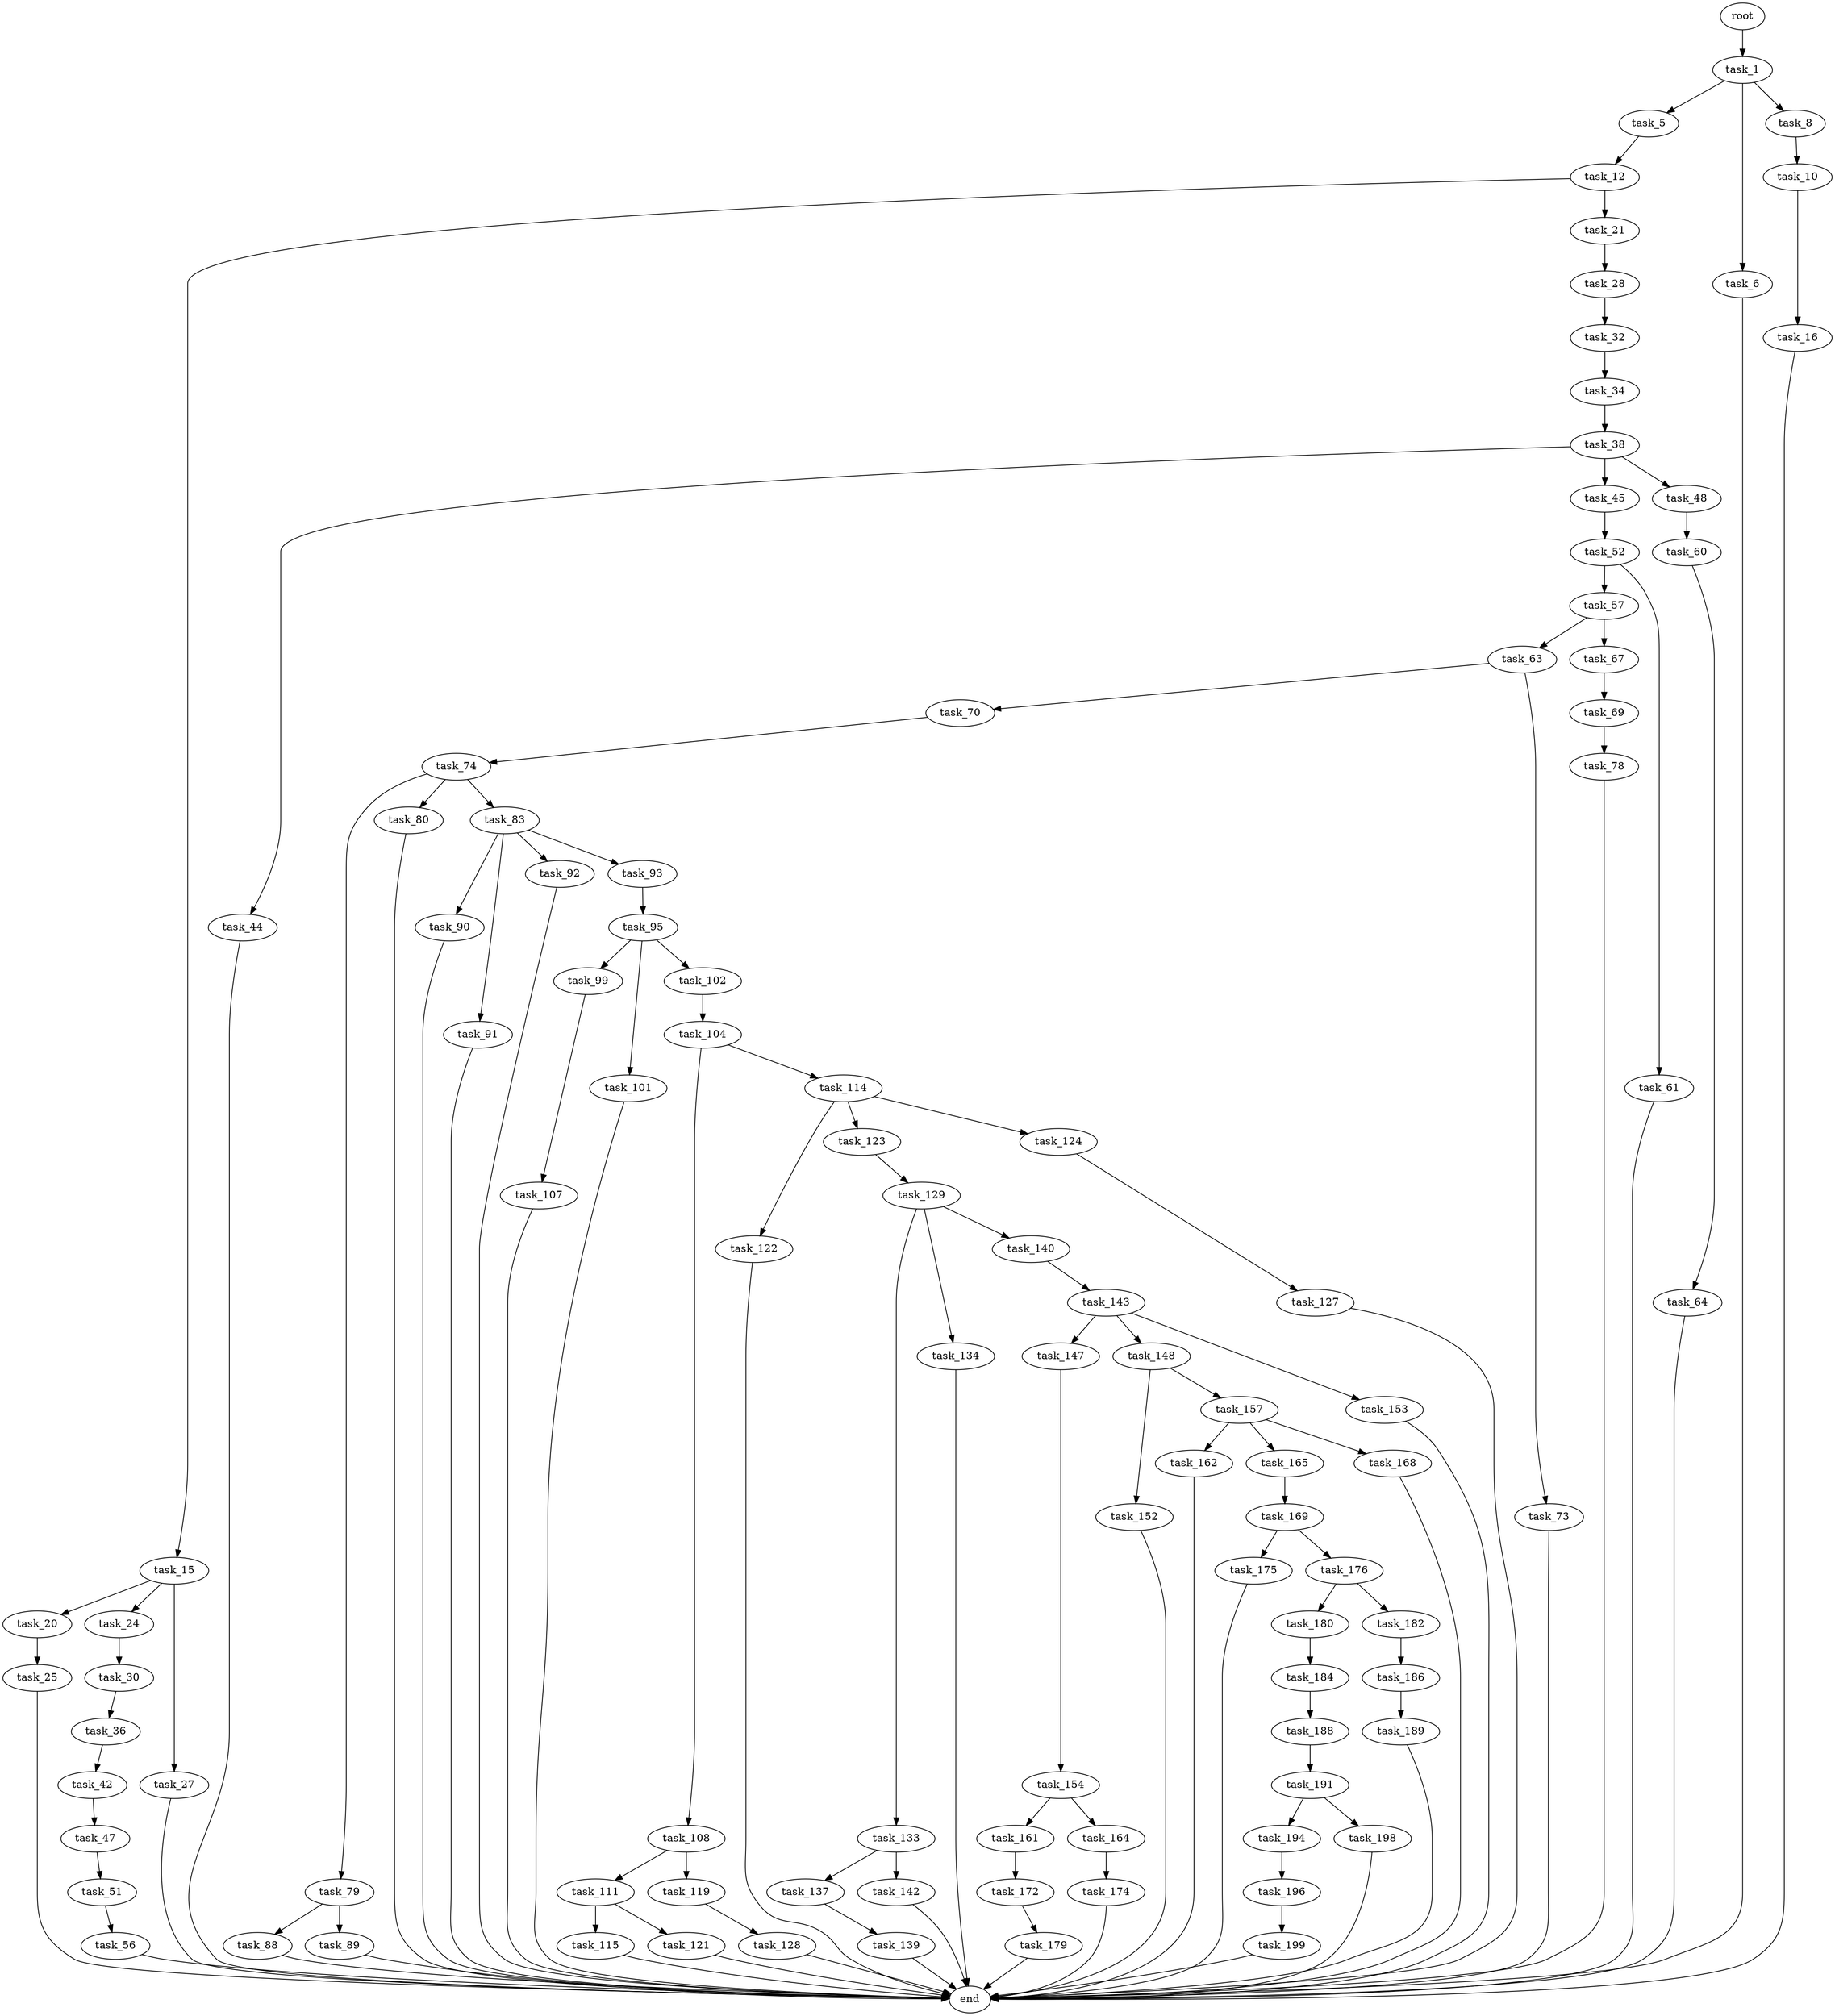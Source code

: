 digraph G {
  root [size="0.000000"];
  task_1 [size="1073741824000.000000"];
  task_5 [size="134217728000.000000"];
  task_6 [size="1073741824000.000000"];
  task_8 [size="10238137953.000000"];
  task_12 [size="368293445632.000000"];
  end [size="0.000000"];
  task_10 [size="368293445632.000000"];
  task_16 [size="10200761146.000000"];
  task_15 [size="2116710882.000000"];
  task_21 [size="6014822118.000000"];
  task_20 [size="17209185014.000000"];
  task_24 [size="334430966176.000000"];
  task_27 [size="173800372964.000000"];
  task_25 [size="68719476736.000000"];
  task_28 [size="159631195913.000000"];
  task_30 [size="3782898784.000000"];
  task_32 [size="47051442797.000000"];
  task_36 [size="204081532319.000000"];
  task_34 [size="19213572730.000000"];
  task_38 [size="59861577400.000000"];
  task_42 [size="26866176950.000000"];
  task_44 [size="28991029248.000000"];
  task_45 [size="782757789696.000000"];
  task_48 [size="134217728000.000000"];
  task_47 [size="39144170894.000000"];
  task_52 [size="262566881376.000000"];
  task_51 [size="2562972976.000000"];
  task_60 [size="973613817283.000000"];
  task_56 [size="18409950310.000000"];
  task_57 [size="401509757707.000000"];
  task_61 [size="549755813888.000000"];
  task_63 [size="311681970459.000000"];
  task_67 [size="106894720908.000000"];
  task_64 [size="247964608968.000000"];
  task_70 [size="782757789696.000000"];
  task_73 [size="45776559064.000000"];
  task_69 [size="1540611282.000000"];
  task_78 [size="6656463528.000000"];
  task_74 [size="861649721.000000"];
  task_79 [size="8589934592.000000"];
  task_80 [size="28991029248.000000"];
  task_83 [size="4622141413.000000"];
  task_88 [size="187320724967.000000"];
  task_89 [size="221603737007.000000"];
  task_90 [size="111624536460.000000"];
  task_91 [size="8955090346.000000"];
  task_92 [size="5498574442.000000"];
  task_93 [size="205272213912.000000"];
  task_95 [size="30243213776.000000"];
  task_99 [size="28991029248.000000"];
  task_101 [size="319777198.000000"];
  task_102 [size="134217728000.000000"];
  task_107 [size="16512628612.000000"];
  task_104 [size="24218696521.000000"];
  task_108 [size="521357728740.000000"];
  task_114 [size="8589934592.000000"];
  task_111 [size="231928233984.000000"];
  task_119 [size="123764749944.000000"];
  task_115 [size="118395970836.000000"];
  task_121 [size="7150144150.000000"];
  task_122 [size="80309577205.000000"];
  task_123 [size="28991029248.000000"];
  task_124 [size="1500072089.000000"];
  task_128 [size="24407544398.000000"];
  task_129 [size="145487829323.000000"];
  task_127 [size="28991029248.000000"];
  task_133 [size="549755813888.000000"];
  task_134 [size="368293445632.000000"];
  task_140 [size="29130392142.000000"];
  task_137 [size="25356922140.000000"];
  task_142 [size="241299727086.000000"];
  task_139 [size="4169517608.000000"];
  task_143 [size="782757789696.000000"];
  task_147 [size="18566725067.000000"];
  task_148 [size="549755813888.000000"];
  task_153 [size="8422708827.000000"];
  task_154 [size="16799260916.000000"];
  task_152 [size="368293445632.000000"];
  task_157 [size="5902765379.000000"];
  task_161 [size="231928233984.000000"];
  task_164 [size="134217728000.000000"];
  task_162 [size="68719476736.000000"];
  task_165 [size="782757789696.000000"];
  task_168 [size="712046686633.000000"];
  task_172 [size="134217728000.000000"];
  task_174 [size="8219320912.000000"];
  task_169 [size="8589934592.000000"];
  task_175 [size="43126270346.000000"];
  task_176 [size="256000637572.000000"];
  task_179 [size="1056335940341.000000"];
  task_180 [size="26976212904.000000"];
  task_182 [size="549755813888.000000"];
  task_184 [size="1073741824000.000000"];
  task_186 [size="172987673902.000000"];
  task_188 [size="9764261540.000000"];
  task_189 [size="17088712242.000000"];
  task_191 [size="398633187979.000000"];
  task_194 [size="4095689294.000000"];
  task_198 [size="33946692518.000000"];
  task_196 [size="305326651680.000000"];
  task_199 [size="61771428914.000000"];

  root -> task_1 [size="1.000000"];
  task_1 -> task_5 [size="838860800.000000"];
  task_1 -> task_6 [size="838860800.000000"];
  task_1 -> task_8 [size="838860800.000000"];
  task_5 -> task_12 [size="209715200.000000"];
  task_6 -> end [size="1.000000"];
  task_8 -> task_10 [size="411041792.000000"];
  task_12 -> task_15 [size="411041792.000000"];
  task_12 -> task_21 [size="411041792.000000"];
  task_10 -> task_16 [size="411041792.000000"];
  task_16 -> end [size="1.000000"];
  task_15 -> task_20 [size="33554432.000000"];
  task_15 -> task_24 [size="33554432.000000"];
  task_15 -> task_27 [size="33554432.000000"];
  task_21 -> task_28 [size="536870912.000000"];
  task_20 -> task_25 [size="679477248.000000"];
  task_24 -> task_30 [size="301989888.000000"];
  task_27 -> end [size="1.000000"];
  task_25 -> end [size="1.000000"];
  task_28 -> task_32 [size="209715200.000000"];
  task_30 -> task_36 [size="209715200.000000"];
  task_32 -> task_34 [size="838860800.000000"];
  task_36 -> task_42 [size="209715200.000000"];
  task_34 -> task_38 [size="33554432.000000"];
  task_38 -> task_44 [size="75497472.000000"];
  task_38 -> task_45 [size="75497472.000000"];
  task_38 -> task_48 [size="75497472.000000"];
  task_42 -> task_47 [size="536870912.000000"];
  task_44 -> end [size="1.000000"];
  task_45 -> task_52 [size="679477248.000000"];
  task_48 -> task_60 [size="209715200.000000"];
  task_47 -> task_51 [size="838860800.000000"];
  task_52 -> task_57 [size="411041792.000000"];
  task_52 -> task_61 [size="411041792.000000"];
  task_51 -> task_56 [size="134217728.000000"];
  task_60 -> task_64 [size="679477248.000000"];
  task_56 -> end [size="1.000000"];
  task_57 -> task_63 [size="679477248.000000"];
  task_57 -> task_67 [size="679477248.000000"];
  task_61 -> end [size="1.000000"];
  task_63 -> task_70 [size="838860800.000000"];
  task_63 -> task_73 [size="838860800.000000"];
  task_67 -> task_69 [size="134217728.000000"];
  task_64 -> end [size="1.000000"];
  task_70 -> task_74 [size="679477248.000000"];
  task_73 -> end [size="1.000000"];
  task_69 -> task_78 [size="33554432.000000"];
  task_78 -> end [size="1.000000"];
  task_74 -> task_79 [size="75497472.000000"];
  task_74 -> task_80 [size="75497472.000000"];
  task_74 -> task_83 [size="75497472.000000"];
  task_79 -> task_88 [size="33554432.000000"];
  task_79 -> task_89 [size="33554432.000000"];
  task_80 -> end [size="1.000000"];
  task_83 -> task_90 [size="134217728.000000"];
  task_83 -> task_91 [size="134217728.000000"];
  task_83 -> task_92 [size="134217728.000000"];
  task_83 -> task_93 [size="134217728.000000"];
  task_88 -> end [size="1.000000"];
  task_89 -> end [size="1.000000"];
  task_90 -> end [size="1.000000"];
  task_91 -> end [size="1.000000"];
  task_92 -> end [size="1.000000"];
  task_93 -> task_95 [size="134217728.000000"];
  task_95 -> task_99 [size="33554432.000000"];
  task_95 -> task_101 [size="33554432.000000"];
  task_95 -> task_102 [size="33554432.000000"];
  task_99 -> task_107 [size="75497472.000000"];
  task_101 -> end [size="1.000000"];
  task_102 -> task_104 [size="209715200.000000"];
  task_107 -> end [size="1.000000"];
  task_104 -> task_108 [size="679477248.000000"];
  task_104 -> task_114 [size="679477248.000000"];
  task_108 -> task_111 [size="411041792.000000"];
  task_108 -> task_119 [size="411041792.000000"];
  task_114 -> task_122 [size="33554432.000000"];
  task_114 -> task_123 [size="33554432.000000"];
  task_114 -> task_124 [size="33554432.000000"];
  task_111 -> task_115 [size="301989888.000000"];
  task_111 -> task_121 [size="301989888.000000"];
  task_119 -> task_128 [size="134217728.000000"];
  task_115 -> end [size="1.000000"];
  task_121 -> end [size="1.000000"];
  task_122 -> end [size="1.000000"];
  task_123 -> task_129 [size="75497472.000000"];
  task_124 -> task_127 [size="33554432.000000"];
  task_128 -> end [size="1.000000"];
  task_129 -> task_133 [size="301989888.000000"];
  task_129 -> task_134 [size="301989888.000000"];
  task_129 -> task_140 [size="301989888.000000"];
  task_127 -> end [size="1.000000"];
  task_133 -> task_137 [size="536870912.000000"];
  task_133 -> task_142 [size="536870912.000000"];
  task_134 -> end [size="1.000000"];
  task_140 -> task_143 [size="33554432.000000"];
  task_137 -> task_139 [size="536870912.000000"];
  task_142 -> end [size="1.000000"];
  task_139 -> end [size="1.000000"];
  task_143 -> task_147 [size="679477248.000000"];
  task_143 -> task_148 [size="679477248.000000"];
  task_143 -> task_153 [size="679477248.000000"];
  task_147 -> task_154 [size="33554432.000000"];
  task_148 -> task_152 [size="536870912.000000"];
  task_148 -> task_157 [size="536870912.000000"];
  task_153 -> end [size="1.000000"];
  task_154 -> task_161 [size="838860800.000000"];
  task_154 -> task_164 [size="838860800.000000"];
  task_152 -> end [size="1.000000"];
  task_157 -> task_162 [size="411041792.000000"];
  task_157 -> task_165 [size="411041792.000000"];
  task_157 -> task_168 [size="411041792.000000"];
  task_161 -> task_172 [size="301989888.000000"];
  task_164 -> task_174 [size="209715200.000000"];
  task_162 -> end [size="1.000000"];
  task_165 -> task_169 [size="679477248.000000"];
  task_168 -> end [size="1.000000"];
  task_172 -> task_179 [size="209715200.000000"];
  task_174 -> end [size="1.000000"];
  task_169 -> task_175 [size="33554432.000000"];
  task_169 -> task_176 [size="33554432.000000"];
  task_175 -> end [size="1.000000"];
  task_176 -> task_180 [size="209715200.000000"];
  task_176 -> task_182 [size="209715200.000000"];
  task_179 -> end [size="1.000000"];
  task_180 -> task_184 [size="536870912.000000"];
  task_182 -> task_186 [size="536870912.000000"];
  task_184 -> task_188 [size="838860800.000000"];
  task_186 -> task_189 [size="301989888.000000"];
  task_188 -> task_191 [size="209715200.000000"];
  task_189 -> end [size="1.000000"];
  task_191 -> task_194 [size="679477248.000000"];
  task_191 -> task_198 [size="679477248.000000"];
  task_194 -> task_196 [size="134217728.000000"];
  task_198 -> end [size="1.000000"];
  task_196 -> task_199 [size="301989888.000000"];
  task_199 -> end [size="1.000000"];
}
